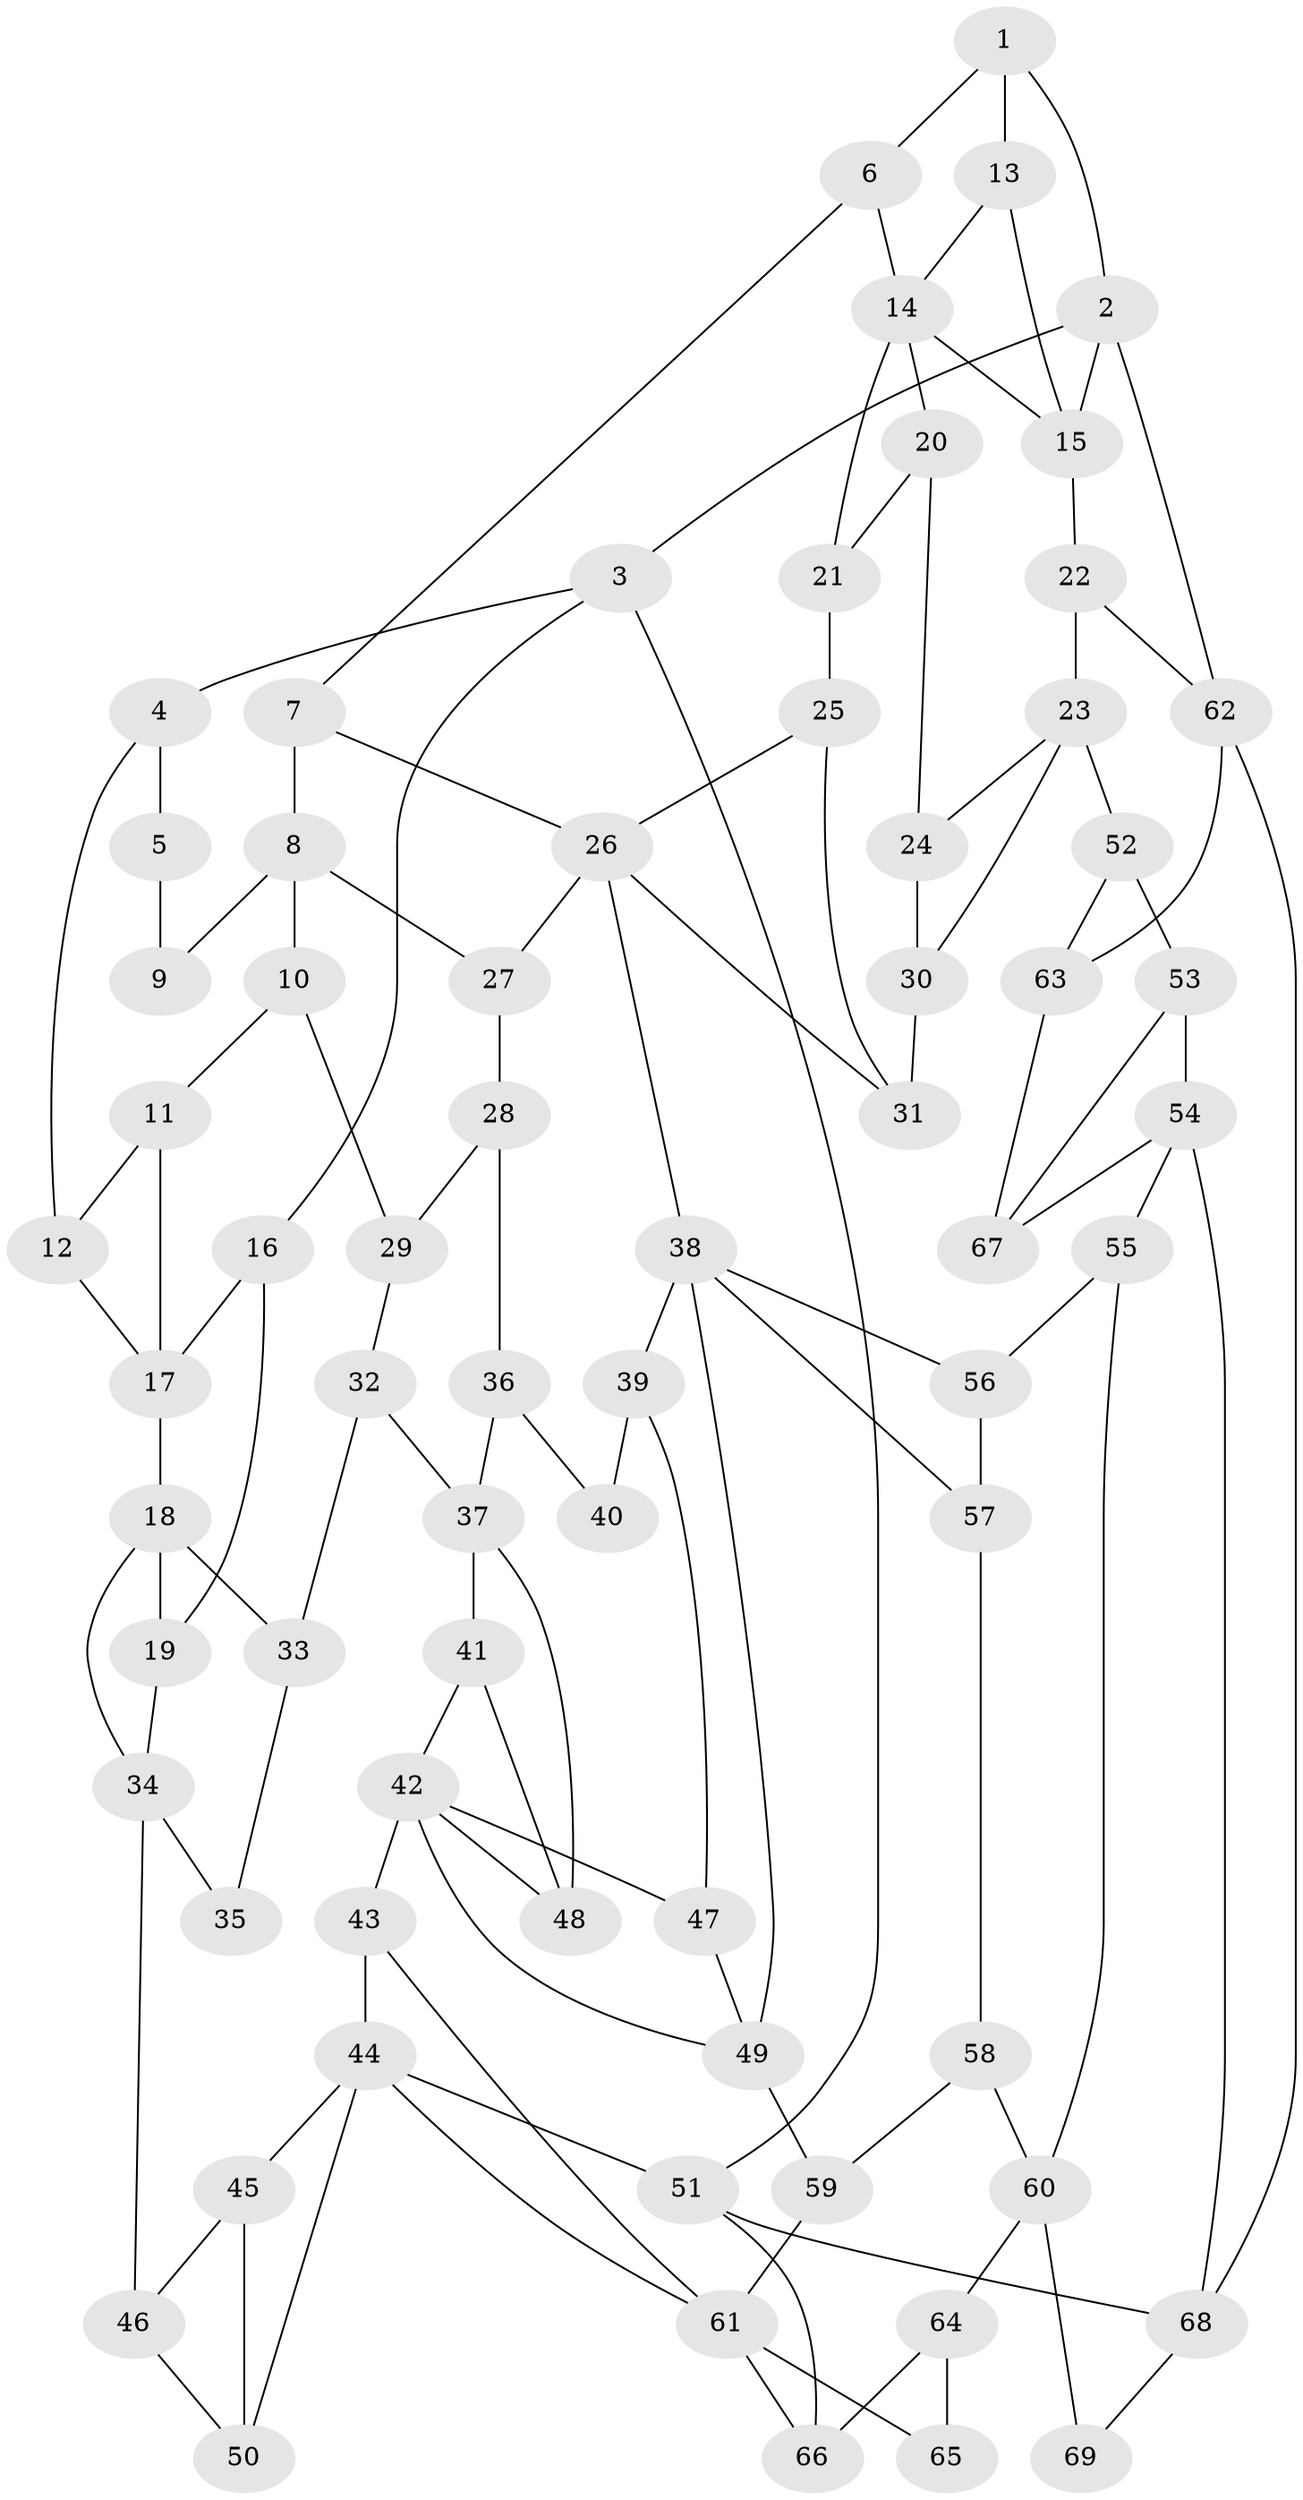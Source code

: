 // original degree distribution, {3: 0.014598540145985401, 6: 0.22627737226277372, 5: 0.5109489051094891, 4: 0.24817518248175183}
// Generated by graph-tools (version 1.1) at 2025/38/03/09/25 02:38:37]
// undirected, 69 vertices, 114 edges
graph export_dot {
graph [start="1"]
  node [color=gray90,style=filled];
  1;
  2;
  3;
  4;
  5;
  6;
  7;
  8;
  9;
  10;
  11;
  12;
  13;
  14;
  15;
  16;
  17;
  18;
  19;
  20;
  21;
  22;
  23;
  24;
  25;
  26;
  27;
  28;
  29;
  30;
  31;
  32;
  33;
  34;
  35;
  36;
  37;
  38;
  39;
  40;
  41;
  42;
  43;
  44;
  45;
  46;
  47;
  48;
  49;
  50;
  51;
  52;
  53;
  54;
  55;
  56;
  57;
  58;
  59;
  60;
  61;
  62;
  63;
  64;
  65;
  66;
  67;
  68;
  69;
  1 -- 2 [weight=1.0];
  1 -- 6 [weight=1.0];
  1 -- 13 [weight=2.0];
  2 -- 3 [weight=1.0];
  2 -- 15 [weight=1.0];
  2 -- 62 [weight=1.0];
  3 -- 4 [weight=1.0];
  3 -- 16 [weight=1.0];
  3 -- 51 [weight=1.0];
  4 -- 5 [weight=1.0];
  4 -- 12 [weight=1.0];
  5 -- 9 [weight=2.0];
  6 -- 7 [weight=1.0];
  6 -- 14 [weight=1.0];
  7 -- 8 [weight=2.0];
  7 -- 26 [weight=1.0];
  8 -- 9 [weight=2.0];
  8 -- 10 [weight=1.0];
  8 -- 27 [weight=1.0];
  10 -- 11 [weight=1.0];
  10 -- 29 [weight=1.0];
  11 -- 12 [weight=1.0];
  11 -- 17 [weight=1.0];
  12 -- 17 [weight=1.0];
  13 -- 14 [weight=1.0];
  13 -- 15 [weight=1.0];
  14 -- 15 [weight=1.0];
  14 -- 20 [weight=1.0];
  14 -- 21 [weight=1.0];
  15 -- 22 [weight=1.0];
  16 -- 17 [weight=2.0];
  16 -- 19 [weight=1.0];
  17 -- 18 [weight=2.0];
  18 -- 19 [weight=2.0];
  18 -- 33 [weight=1.0];
  18 -- 34 [weight=1.0];
  19 -- 34 [weight=1.0];
  20 -- 21 [weight=1.0];
  20 -- 24 [weight=1.0];
  21 -- 25 [weight=1.0];
  22 -- 23 [weight=1.0];
  22 -- 62 [weight=1.0];
  23 -- 24 [weight=1.0];
  23 -- 30 [weight=1.0];
  23 -- 52 [weight=2.0];
  24 -- 30 [weight=1.0];
  25 -- 26 [weight=1.0];
  25 -- 31 [weight=1.0];
  26 -- 27 [weight=1.0];
  26 -- 31 [weight=1.0];
  26 -- 38 [weight=2.0];
  27 -- 28 [weight=1.0];
  28 -- 29 [weight=1.0];
  28 -- 36 [weight=1.0];
  29 -- 32 [weight=1.0];
  30 -- 31 [weight=4.0];
  32 -- 33 [weight=1.0];
  32 -- 37 [weight=1.0];
  33 -- 35 [weight=1.0];
  34 -- 35 [weight=2.0];
  34 -- 46 [weight=2.0];
  36 -- 37 [weight=3.0];
  36 -- 40 [weight=2.0];
  37 -- 41 [weight=1.0];
  37 -- 48 [weight=1.0];
  38 -- 39 [weight=1.0];
  38 -- 49 [weight=1.0];
  38 -- 56 [weight=1.0];
  38 -- 57 [weight=1.0];
  39 -- 40 [weight=1.0];
  39 -- 47 [weight=1.0];
  41 -- 42 [weight=1.0];
  41 -- 48 [weight=1.0];
  42 -- 43 [weight=2.0];
  42 -- 47 [weight=1.0];
  42 -- 48 [weight=1.0];
  42 -- 49 [weight=1.0];
  43 -- 44 [weight=1.0];
  43 -- 61 [weight=1.0];
  44 -- 45 [weight=1.0];
  44 -- 50 [weight=1.0];
  44 -- 51 [weight=1.0];
  44 -- 61 [weight=1.0];
  45 -- 46 [weight=1.0];
  45 -- 50 [weight=1.0];
  46 -- 50 [weight=1.0];
  47 -- 49 [weight=1.0];
  49 -- 59 [weight=1.0];
  51 -- 66 [weight=1.0];
  51 -- 68 [weight=1.0];
  52 -- 53 [weight=2.0];
  52 -- 63 [weight=1.0];
  53 -- 54 [weight=2.0];
  53 -- 67 [weight=2.0];
  54 -- 55 [weight=1.0];
  54 -- 67 [weight=1.0];
  54 -- 68 [weight=1.0];
  55 -- 56 [weight=1.0];
  55 -- 60 [weight=1.0];
  56 -- 57 [weight=1.0];
  57 -- 58 [weight=1.0];
  58 -- 59 [weight=1.0];
  58 -- 60 [weight=1.0];
  59 -- 61 [weight=2.0];
  60 -- 64 [weight=2.0];
  60 -- 69 [weight=2.0];
  61 -- 65 [weight=1.0];
  61 -- 66 [weight=1.0];
  62 -- 63 [weight=1.0];
  62 -- 68 [weight=1.0];
  63 -- 67 [weight=1.0];
  64 -- 65 [weight=2.0];
  64 -- 66 [weight=1.0];
  68 -- 69 [weight=1.0];
}
